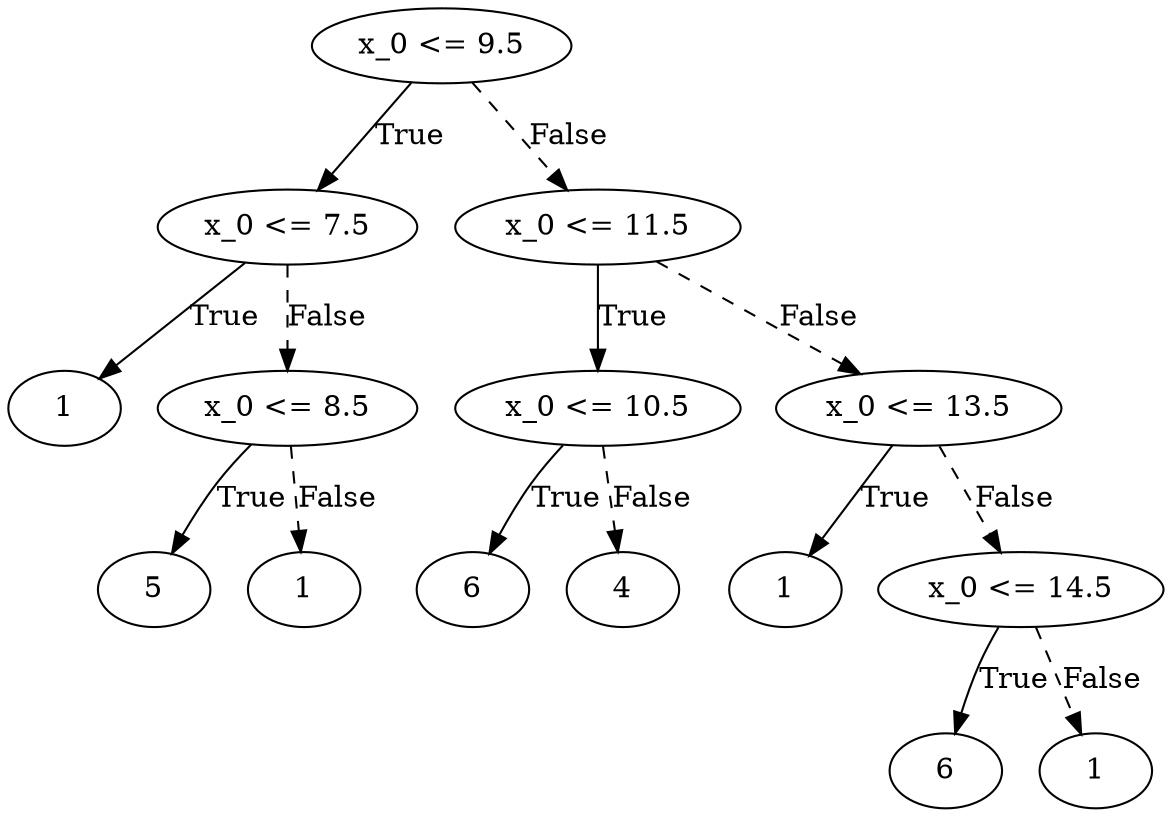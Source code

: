 digraph {
0 [label="x_0 <= 9.5"];
1 [label="x_0 <= 7.5"];
2 [label="1"];
1 -> 2 [label="True"];
3 [label="x_0 <= 8.5"];
4 [label="5"];
3 -> 4 [label="True"];
5 [label="1"];
3 -> 5 [style="dashed", label="False"];
1 -> 3 [style="dashed", label="False"];
0 -> 1 [label="True"];
6 [label="x_0 <= 11.5"];
7 [label="x_0 <= 10.5"];
8 [label="6"];
7 -> 8 [label="True"];
9 [label="4"];
7 -> 9 [style="dashed", label="False"];
6 -> 7 [label="True"];
10 [label="x_0 <= 13.5"];
11 [label="1"];
10 -> 11 [label="True"];
12 [label="x_0 <= 14.5"];
13 [label="6"];
12 -> 13 [label="True"];
14 [label="1"];
12 -> 14 [style="dashed", label="False"];
10 -> 12 [style="dashed", label="False"];
6 -> 10 [style="dashed", label="False"];
0 -> 6 [style="dashed", label="False"];

}